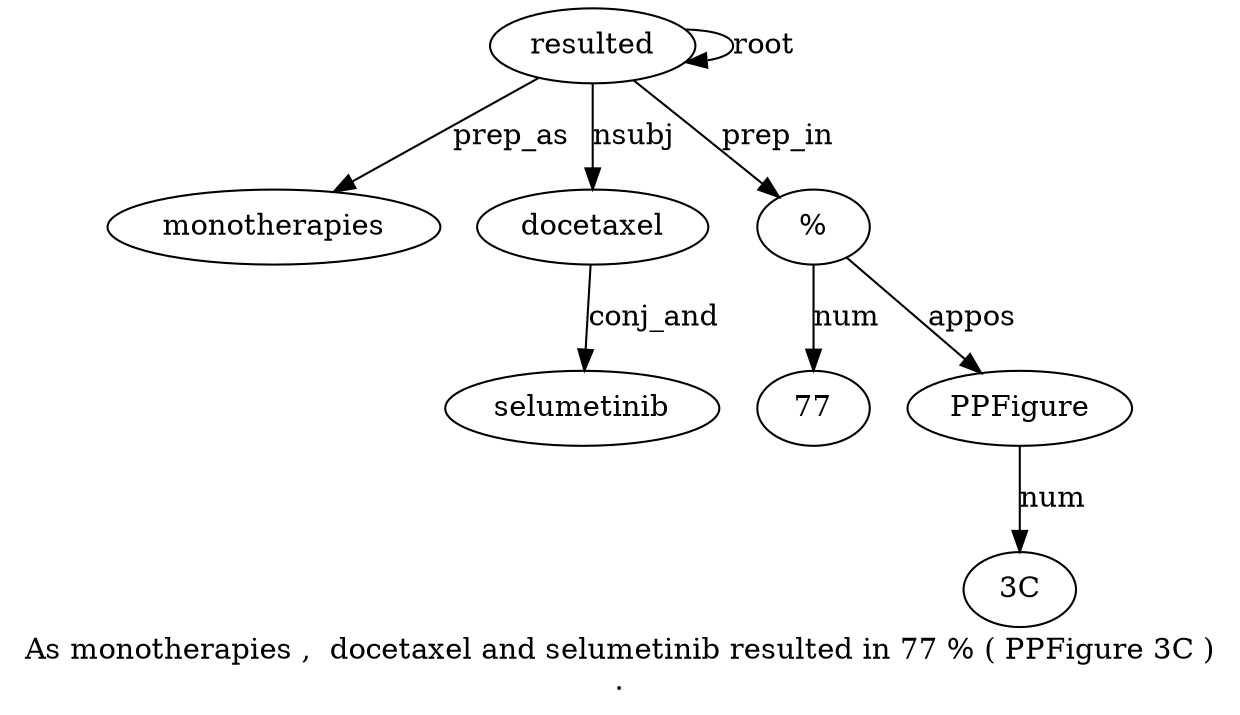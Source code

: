 digraph "As monotherapies ,  docetaxel and selumetinib resulted in 77 % ( PPFigure 3C ) ." {
label="As monotherapies ,  docetaxel and selumetinib resulted in 77 % ( PPFigure 3C )
.";
resulted7 [style=filled, fillcolor=white, label=resulted];
monotherapies2 [style=filled, fillcolor=white, label=monotherapies];
resulted7 -> monotherapies2  [label=prep_as];
docetaxel4 [style=filled, fillcolor=white, label=docetaxel];
resulted7 -> docetaxel4  [label=nsubj];
selumetinib6 [style=filled, fillcolor=white, label=selumetinib];
docetaxel4 -> selumetinib6  [label=conj_and];
resulted7 -> resulted7  [label=root];
"%10" [style=filled, fillcolor=white, label="%"];
779 [style=filled, fillcolor=white, label=77];
"%10" -> 779  [label=num];
resulted7 -> "%10"  [label=prep_in];
PPFigure12 [style=filled, fillcolor=white, label=PPFigure];
"%10" -> PPFigure12  [label=appos];
"3C1" [style=filled, fillcolor=white, label="3C"];
PPFigure12 -> "3C1"  [label=num];
}
